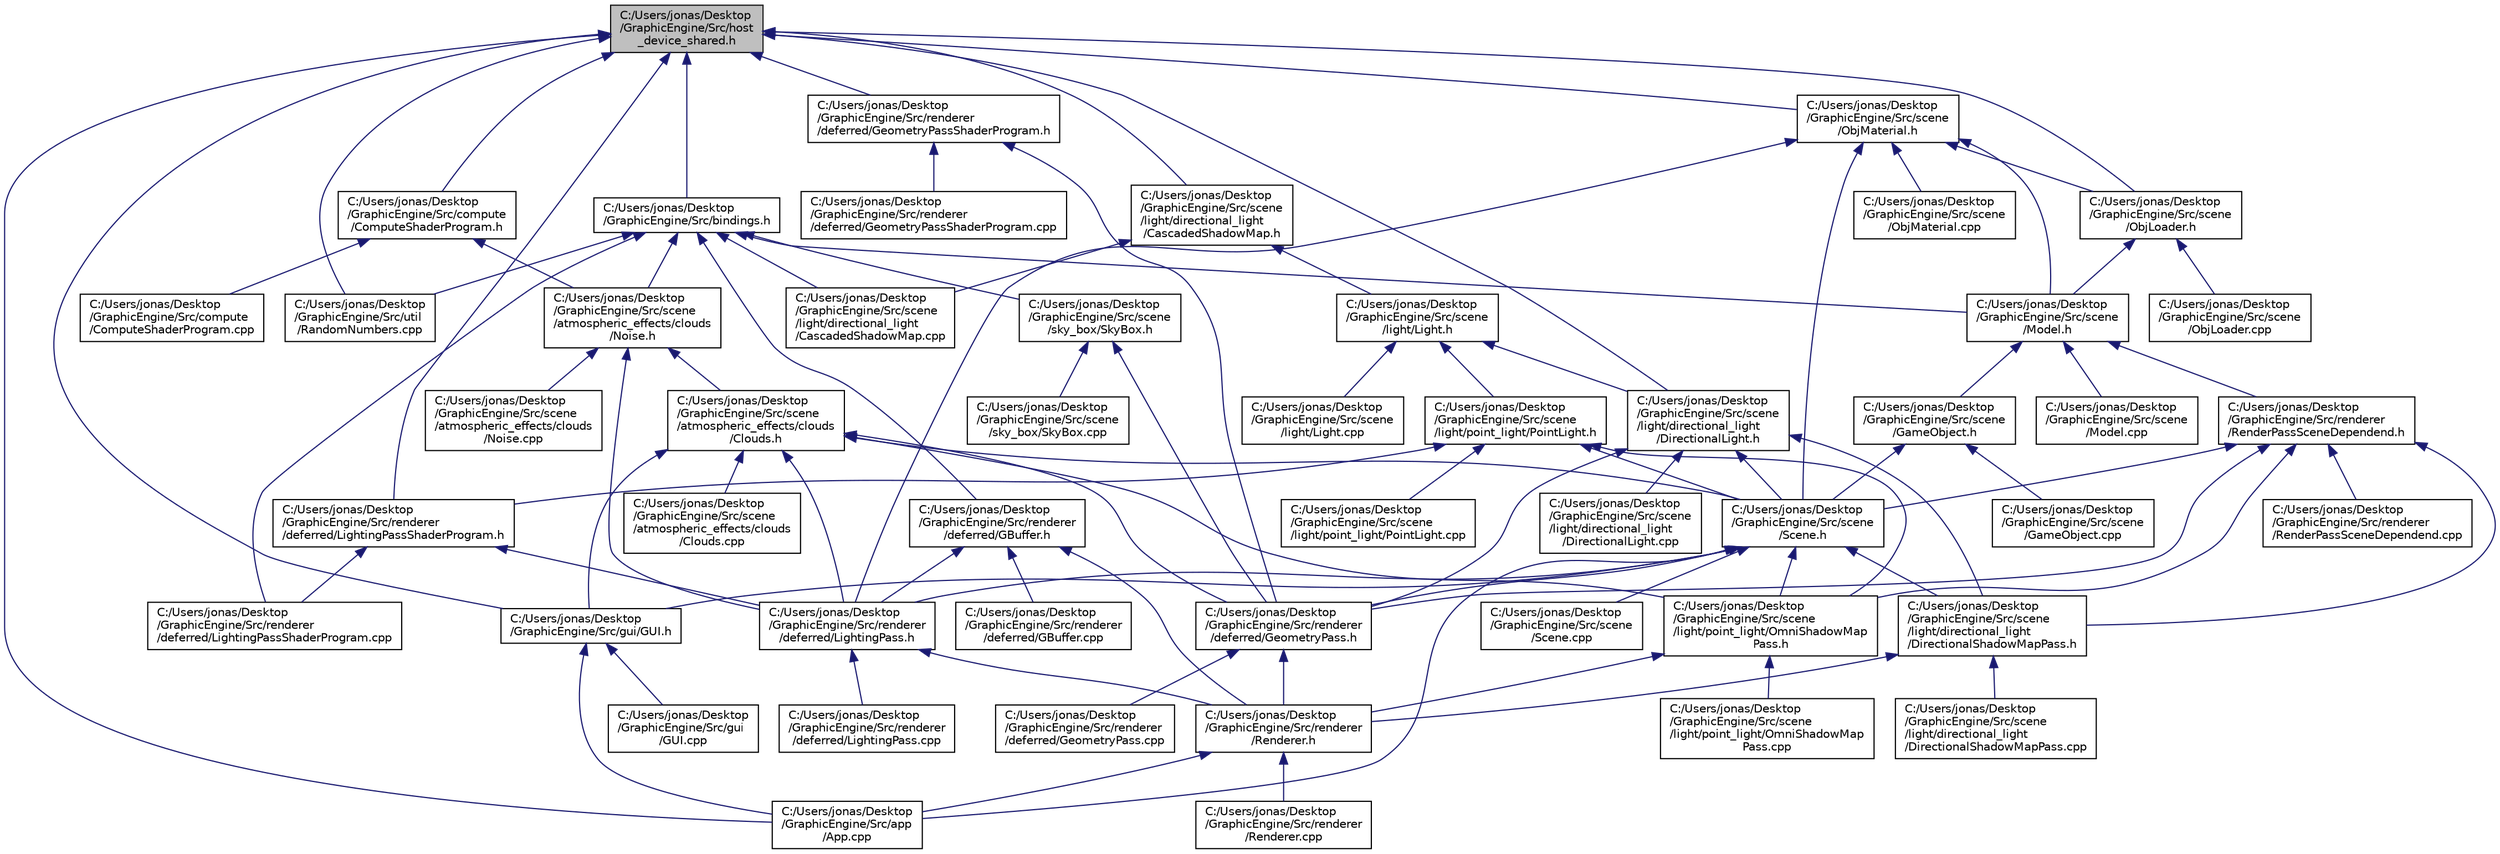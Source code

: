 digraph "C:/Users/jonas/Desktop/GraphicEngine/Src/host_device_shared.h"
{
 // INTERACTIVE_SVG=YES
 // LATEX_PDF_SIZE
  bgcolor="transparent";
  edge [fontname="Helvetica",fontsize="10",labelfontname="Helvetica",labelfontsize="10"];
  node [fontname="Helvetica",fontsize="10",shape=record];
  Node1 [label="C:/Users/jonas/Desktop\l/GraphicEngine/Src/host\l_device_shared.h",height=0.2,width=0.4,color="black", fillcolor="grey75", style="filled", fontcolor="black",tooltip=" "];
  Node1 -> Node2 [dir="back",color="midnightblue",fontsize="10",style="solid",fontname="Helvetica"];
  Node2 [label="C:/Users/jonas/Desktop\l/GraphicEngine/Src/app\l/App.cpp",height=0.2,width=0.4,color="black",URL="$dc/db4/_app_8cpp.html",tooltip=" "];
  Node1 -> Node3 [dir="back",color="midnightblue",fontsize="10",style="solid",fontname="Helvetica"];
  Node3 [label="C:/Users/jonas/Desktop\l/GraphicEngine/Src/bindings.h",height=0.2,width=0.4,color="black",URL="$dc/d49/bindings_8h.html",tooltip=" "];
  Node3 -> Node4 [dir="back",color="midnightblue",fontsize="10",style="solid",fontname="Helvetica"];
  Node4 [label="C:/Users/jonas/Desktop\l/GraphicEngine/Src/renderer\l/deferred/GBuffer.h",height=0.2,width=0.4,color="black",URL="$dd/d0e/_g_buffer_8h.html",tooltip=" "];
  Node4 -> Node5 [dir="back",color="midnightblue",fontsize="10",style="solid",fontname="Helvetica"];
  Node5 [label="C:/Users/jonas/Desktop\l/GraphicEngine/Src/renderer\l/Renderer.h",height=0.2,width=0.4,color="black",URL="$d3/da0/_renderer_8h.html",tooltip=" "];
  Node5 -> Node2 [dir="back",color="midnightblue",fontsize="10",style="solid",fontname="Helvetica"];
  Node5 -> Node6 [dir="back",color="midnightblue",fontsize="10",style="solid",fontname="Helvetica"];
  Node6 [label="C:/Users/jonas/Desktop\l/GraphicEngine/Src/renderer\l/Renderer.cpp",height=0.2,width=0.4,color="black",URL="$da/d84/_renderer_8cpp.html",tooltip=" "];
  Node4 -> Node7 [dir="back",color="midnightblue",fontsize="10",style="solid",fontname="Helvetica"];
  Node7 [label="C:/Users/jonas/Desktop\l/GraphicEngine/Src/renderer\l/deferred/GBuffer.cpp",height=0.2,width=0.4,color="black",URL="$db/dc8/_g_buffer_8cpp.html",tooltip=" "];
  Node4 -> Node8 [dir="back",color="midnightblue",fontsize="10",style="solid",fontname="Helvetica"];
  Node8 [label="C:/Users/jonas/Desktop\l/GraphicEngine/Src/renderer\l/deferred/LightingPass.h",height=0.2,width=0.4,color="black",URL="$df/d86/_lighting_pass_8h.html",tooltip=" "];
  Node8 -> Node5 [dir="back",color="midnightblue",fontsize="10",style="solid",fontname="Helvetica"];
  Node8 -> Node9 [dir="back",color="midnightblue",fontsize="10",style="solid",fontname="Helvetica"];
  Node9 [label="C:/Users/jonas/Desktop\l/GraphicEngine/Src/renderer\l/deferred/LightingPass.cpp",height=0.2,width=0.4,color="black",URL="$d4/dbf/_lighting_pass_8cpp.html",tooltip=" "];
  Node3 -> Node10 [dir="back",color="midnightblue",fontsize="10",style="solid",fontname="Helvetica"];
  Node10 [label="C:/Users/jonas/Desktop\l/GraphicEngine/Src/renderer\l/deferred/LightingPassShaderProgram.cpp",height=0.2,width=0.4,color="black",URL="$d4/d65/_lighting_pass_shader_program_8cpp.html",tooltip=" "];
  Node3 -> Node11 [dir="back",color="midnightblue",fontsize="10",style="solid",fontname="Helvetica"];
  Node11 [label="C:/Users/jonas/Desktop\l/GraphicEngine/Src/scene\l/Model.h",height=0.2,width=0.4,color="black",URL="$da/ded/_model_8h.html",tooltip=" "];
  Node11 -> Node12 [dir="back",color="midnightblue",fontsize="10",style="solid",fontname="Helvetica"];
  Node12 [label="C:/Users/jonas/Desktop\l/GraphicEngine/Src/renderer\l/RenderPassSceneDependend.h",height=0.2,width=0.4,color="black",URL="$df/d51/_render_pass_scene_dependend_8h.html",tooltip=" "];
  Node12 -> Node13 [dir="back",color="midnightblue",fontsize="10",style="solid",fontname="Helvetica"];
  Node13 [label="C:/Users/jonas/Desktop\l/GraphicEngine/Src/renderer\l/RenderPassSceneDependend.cpp",height=0.2,width=0.4,color="black",URL="$dd/d34/_render_pass_scene_dependend_8cpp.html",tooltip=" "];
  Node12 -> Node14 [dir="back",color="midnightblue",fontsize="10",style="solid",fontname="Helvetica"];
  Node14 [label="C:/Users/jonas/Desktop\l/GraphicEngine/Src/renderer\l/deferred/GeometryPass.h",height=0.2,width=0.4,color="black",URL="$d4/d51/_geometry_pass_8h.html",tooltip=" "];
  Node14 -> Node5 [dir="back",color="midnightblue",fontsize="10",style="solid",fontname="Helvetica"];
  Node14 -> Node15 [dir="back",color="midnightblue",fontsize="10",style="solid",fontname="Helvetica"];
  Node15 [label="C:/Users/jonas/Desktop\l/GraphicEngine/Src/renderer\l/deferred/GeometryPass.cpp",height=0.2,width=0.4,color="black",URL="$dc/d81/_geometry_pass_8cpp.html",tooltip=" "];
  Node12 -> Node16 [dir="back",color="midnightblue",fontsize="10",style="solid",fontname="Helvetica"];
  Node16 [label="C:/Users/jonas/Desktop\l/GraphicEngine/Src/scene\l/Scene.h",height=0.2,width=0.4,color="black",URL="$de/d56/_scene_8h.html",tooltip=" "];
  Node16 -> Node2 [dir="back",color="midnightblue",fontsize="10",style="solid",fontname="Helvetica"];
  Node16 -> Node17 [dir="back",color="midnightblue",fontsize="10",style="solid",fontname="Helvetica"];
  Node17 [label="C:/Users/jonas/Desktop\l/GraphicEngine/Src/gui/GUI.h",height=0.2,width=0.4,color="black",URL="$da/d5d/_g_u_i_8h.html",tooltip=" "];
  Node17 -> Node2 [dir="back",color="midnightblue",fontsize="10",style="solid",fontname="Helvetica"];
  Node17 -> Node18 [dir="back",color="midnightblue",fontsize="10",style="solid",fontname="Helvetica"];
  Node18 [label="C:/Users/jonas/Desktop\l/GraphicEngine/Src/gui\l/GUI.cpp",height=0.2,width=0.4,color="black",URL="$d3/d27/_g_u_i_8cpp.html",tooltip=" "];
  Node16 -> Node14 [dir="back",color="midnightblue",fontsize="10",style="solid",fontname="Helvetica"];
  Node16 -> Node8 [dir="back",color="midnightblue",fontsize="10",style="solid",fontname="Helvetica"];
  Node16 -> Node19 [dir="back",color="midnightblue",fontsize="10",style="solid",fontname="Helvetica"];
  Node19 [label="C:/Users/jonas/Desktop\l/GraphicEngine/Src/scene\l/Scene.cpp",height=0.2,width=0.4,color="black",URL="$d9/d44/_scene_8cpp.html",tooltip=" "];
  Node16 -> Node20 [dir="back",color="midnightblue",fontsize="10",style="solid",fontname="Helvetica"];
  Node20 [label="C:/Users/jonas/Desktop\l/GraphicEngine/Src/scene\l/light/directional_light\l/DirectionalShadowMapPass.h",height=0.2,width=0.4,color="black",URL="$d0/d7a/_directional_shadow_map_pass_8h.html",tooltip=" "];
  Node20 -> Node5 [dir="back",color="midnightblue",fontsize="10",style="solid",fontname="Helvetica"];
  Node20 -> Node21 [dir="back",color="midnightblue",fontsize="10",style="solid",fontname="Helvetica"];
  Node21 [label="C:/Users/jonas/Desktop\l/GraphicEngine/Src/scene\l/light/directional_light\l/DirectionalShadowMapPass.cpp",height=0.2,width=0.4,color="black",URL="$dd/d62/_directional_shadow_map_pass_8cpp.html",tooltip=" "];
  Node16 -> Node22 [dir="back",color="midnightblue",fontsize="10",style="solid",fontname="Helvetica"];
  Node22 [label="C:/Users/jonas/Desktop\l/GraphicEngine/Src/scene\l/light/point_light/OmniShadowMap\lPass.h",height=0.2,width=0.4,color="black",URL="$de/d75/_omni_shadow_map_pass_8h.html",tooltip=" "];
  Node22 -> Node5 [dir="back",color="midnightblue",fontsize="10",style="solid",fontname="Helvetica"];
  Node22 -> Node23 [dir="back",color="midnightblue",fontsize="10",style="solid",fontname="Helvetica"];
  Node23 [label="C:/Users/jonas/Desktop\l/GraphicEngine/Src/scene\l/light/point_light/OmniShadowMap\lPass.cpp",height=0.2,width=0.4,color="black",URL="$d7/d9f/_omni_shadow_map_pass_8cpp.html",tooltip=" "];
  Node12 -> Node20 [dir="back",color="midnightblue",fontsize="10",style="solid",fontname="Helvetica"];
  Node12 -> Node22 [dir="back",color="midnightblue",fontsize="10",style="solid",fontname="Helvetica"];
  Node11 -> Node24 [dir="back",color="midnightblue",fontsize="10",style="solid",fontname="Helvetica"];
  Node24 [label="C:/Users/jonas/Desktop\l/GraphicEngine/Src/scene\l/GameObject.h",height=0.2,width=0.4,color="black",URL="$df/d91/_game_object_8h.html",tooltip=" "];
  Node24 -> Node25 [dir="back",color="midnightblue",fontsize="10",style="solid",fontname="Helvetica"];
  Node25 [label="C:/Users/jonas/Desktop\l/GraphicEngine/Src/scene\l/GameObject.cpp",height=0.2,width=0.4,color="black",URL="$d3/df6/_game_object_8cpp.html",tooltip=" "];
  Node24 -> Node16 [dir="back",color="midnightblue",fontsize="10",style="solid",fontname="Helvetica"];
  Node11 -> Node26 [dir="back",color="midnightblue",fontsize="10",style="solid",fontname="Helvetica"];
  Node26 [label="C:/Users/jonas/Desktop\l/GraphicEngine/Src/scene\l/Model.cpp",height=0.2,width=0.4,color="black",URL="$d2/d31/_model_8cpp.html",tooltip=" "];
  Node3 -> Node27 [dir="back",color="midnightblue",fontsize="10",style="solid",fontname="Helvetica"];
  Node27 [label="C:/Users/jonas/Desktop\l/GraphicEngine/Src/scene\l/atmospheric_effects/clouds\l/Noise.h",height=0.2,width=0.4,color="black",URL="$d0/dde/_noise_8h.html",tooltip=" "];
  Node27 -> Node8 [dir="back",color="midnightblue",fontsize="10",style="solid",fontname="Helvetica"];
  Node27 -> Node28 [dir="back",color="midnightblue",fontsize="10",style="solid",fontname="Helvetica"];
  Node28 [label="C:/Users/jonas/Desktop\l/GraphicEngine/Src/scene\l/atmospheric_effects/clouds\l/Clouds.h",height=0.2,width=0.4,color="black",URL="$da/d3e/_clouds_8h.html",tooltip=" "];
  Node28 -> Node17 [dir="back",color="midnightblue",fontsize="10",style="solid",fontname="Helvetica"];
  Node28 -> Node14 [dir="back",color="midnightblue",fontsize="10",style="solid",fontname="Helvetica"];
  Node28 -> Node8 [dir="back",color="midnightblue",fontsize="10",style="solid",fontname="Helvetica"];
  Node28 -> Node16 [dir="back",color="midnightblue",fontsize="10",style="solid",fontname="Helvetica"];
  Node28 -> Node29 [dir="back",color="midnightblue",fontsize="10",style="solid",fontname="Helvetica"];
  Node29 [label="C:/Users/jonas/Desktop\l/GraphicEngine/Src/scene\l/atmospheric_effects/clouds\l/Clouds.cpp",height=0.2,width=0.4,color="black",URL="$d0/d50/_clouds_8cpp.html",tooltip=" "];
  Node28 -> Node22 [dir="back",color="midnightblue",fontsize="10",style="solid",fontname="Helvetica"];
  Node27 -> Node30 [dir="back",color="midnightblue",fontsize="10",style="solid",fontname="Helvetica"];
  Node30 [label="C:/Users/jonas/Desktop\l/GraphicEngine/Src/scene\l/atmospheric_effects/clouds\l/Noise.cpp",height=0.2,width=0.4,color="black",URL="$d5/d23/_noise_8cpp.html",tooltip=" "];
  Node3 -> Node31 [dir="back",color="midnightblue",fontsize="10",style="solid",fontname="Helvetica"];
  Node31 [label="C:/Users/jonas/Desktop\l/GraphicEngine/Src/scene\l/light/directional_light\l/CascadedShadowMap.cpp",height=0.2,width=0.4,color="black",URL="$de/d6a/_cascaded_shadow_map_8cpp.html",tooltip=" "];
  Node3 -> Node32 [dir="back",color="midnightblue",fontsize="10",style="solid",fontname="Helvetica"];
  Node32 [label="C:/Users/jonas/Desktop\l/GraphicEngine/Src/scene\l/sky_box/SkyBox.h",height=0.2,width=0.4,color="black",URL="$d9/da1/_sky_box_8h.html",tooltip=" "];
  Node32 -> Node14 [dir="back",color="midnightblue",fontsize="10",style="solid",fontname="Helvetica"];
  Node32 -> Node33 [dir="back",color="midnightblue",fontsize="10",style="solid",fontname="Helvetica"];
  Node33 [label="C:/Users/jonas/Desktop\l/GraphicEngine/Src/scene\l/sky_box/SkyBox.cpp",height=0.2,width=0.4,color="black",URL="$d6/dff/_sky_box_8cpp.html",tooltip=" "];
  Node3 -> Node34 [dir="back",color="midnightblue",fontsize="10",style="solid",fontname="Helvetica"];
  Node34 [label="C:/Users/jonas/Desktop\l/GraphicEngine/Src/util\l/RandomNumbers.cpp",height=0.2,width=0.4,color="black",URL="$d7/da3/_random_numbers_8cpp.html",tooltip=" "];
  Node1 -> Node35 [dir="back",color="midnightblue",fontsize="10",style="solid",fontname="Helvetica"];
  Node35 [label="C:/Users/jonas/Desktop\l/GraphicEngine/Src/compute\l/ComputeShaderProgram.h",height=0.2,width=0.4,color="black",URL="$dc/d3c/_compute_shader_program_8h.html",tooltip=" "];
  Node35 -> Node36 [dir="back",color="midnightblue",fontsize="10",style="solid",fontname="Helvetica"];
  Node36 [label="C:/Users/jonas/Desktop\l/GraphicEngine/Src/compute\l/ComputeShaderProgram.cpp",height=0.2,width=0.4,color="black",URL="$dd/dd2/_compute_shader_program_8cpp.html",tooltip=" "];
  Node35 -> Node27 [dir="back",color="midnightblue",fontsize="10",style="solid",fontname="Helvetica"];
  Node1 -> Node17 [dir="back",color="midnightblue",fontsize="10",style="solid",fontname="Helvetica"];
  Node1 -> Node37 [dir="back",color="midnightblue",fontsize="10",style="solid",fontname="Helvetica"];
  Node37 [label="C:/Users/jonas/Desktop\l/GraphicEngine/Src/renderer\l/deferred/GeometryPassShaderProgram.h",height=0.2,width=0.4,color="black",URL="$db/dba/_geometry_pass_shader_program_8h.html",tooltip=" "];
  Node37 -> Node14 [dir="back",color="midnightblue",fontsize="10",style="solid",fontname="Helvetica"];
  Node37 -> Node38 [dir="back",color="midnightblue",fontsize="10",style="solid",fontname="Helvetica"];
  Node38 [label="C:/Users/jonas/Desktop\l/GraphicEngine/Src/renderer\l/deferred/GeometryPassShaderProgram.cpp",height=0.2,width=0.4,color="black",URL="$d7/d4c/_geometry_pass_shader_program_8cpp.html",tooltip=" "];
  Node1 -> Node39 [dir="back",color="midnightblue",fontsize="10",style="solid",fontname="Helvetica"];
  Node39 [label="C:/Users/jonas/Desktop\l/GraphicEngine/Src/renderer\l/deferred/LightingPassShaderProgram.h",height=0.2,width=0.4,color="black",URL="$d1/def/_lighting_pass_shader_program_8h.html",tooltip=" "];
  Node39 -> Node8 [dir="back",color="midnightblue",fontsize="10",style="solid",fontname="Helvetica"];
  Node39 -> Node10 [dir="back",color="midnightblue",fontsize="10",style="solid",fontname="Helvetica"];
  Node1 -> Node40 [dir="back",color="midnightblue",fontsize="10",style="solid",fontname="Helvetica"];
  Node40 [label="C:/Users/jonas/Desktop\l/GraphicEngine/Src/scene\l/ObjLoader.h",height=0.2,width=0.4,color="black",URL="$d4/d6c/_obj_loader_8h.html",tooltip=" "];
  Node40 -> Node11 [dir="back",color="midnightblue",fontsize="10",style="solid",fontname="Helvetica"];
  Node40 -> Node41 [dir="back",color="midnightblue",fontsize="10",style="solid",fontname="Helvetica"];
  Node41 [label="C:/Users/jonas/Desktop\l/GraphicEngine/Src/scene\l/ObjLoader.cpp",height=0.2,width=0.4,color="black",URL="$dd/dbc/_obj_loader_8cpp.html",tooltip=" "];
  Node1 -> Node42 [dir="back",color="midnightblue",fontsize="10",style="solid",fontname="Helvetica"];
  Node42 [label="C:/Users/jonas/Desktop\l/GraphicEngine/Src/scene\l/ObjMaterial.h",height=0.2,width=0.4,color="black",URL="$d3/d42/_obj_material_8h.html",tooltip=" "];
  Node42 -> Node8 [dir="back",color="midnightblue",fontsize="10",style="solid",fontname="Helvetica"];
  Node42 -> Node11 [dir="back",color="midnightblue",fontsize="10",style="solid",fontname="Helvetica"];
  Node42 -> Node40 [dir="back",color="midnightblue",fontsize="10",style="solid",fontname="Helvetica"];
  Node42 -> Node43 [dir="back",color="midnightblue",fontsize="10",style="solid",fontname="Helvetica"];
  Node43 [label="C:/Users/jonas/Desktop\l/GraphicEngine/Src/scene\l/ObjMaterial.cpp",height=0.2,width=0.4,color="black",URL="$df/d3f/_obj_material_8cpp.html",tooltip=" "];
  Node42 -> Node16 [dir="back",color="midnightblue",fontsize="10",style="solid",fontname="Helvetica"];
  Node1 -> Node44 [dir="back",color="midnightblue",fontsize="10",style="solid",fontname="Helvetica"];
  Node44 [label="C:/Users/jonas/Desktop\l/GraphicEngine/Src/scene\l/light/directional_light\l/CascadedShadowMap.h",height=0.2,width=0.4,color="black",URL="$dc/d9d/_cascaded_shadow_map_8h.html",tooltip=" "];
  Node44 -> Node45 [dir="back",color="midnightblue",fontsize="10",style="solid",fontname="Helvetica"];
  Node45 [label="C:/Users/jonas/Desktop\l/GraphicEngine/Src/scene\l/light/Light.h",height=0.2,width=0.4,color="black",URL="$d2/d46/_light_8h.html",tooltip=" "];
  Node45 -> Node46 [dir="back",color="midnightblue",fontsize="10",style="solid",fontname="Helvetica"];
  Node46 [label="C:/Users/jonas/Desktop\l/GraphicEngine/Src/scene\l/light/Light.cpp",height=0.2,width=0.4,color="black",URL="$d5/d56/_light_8cpp.html",tooltip=" "];
  Node45 -> Node47 [dir="back",color="midnightblue",fontsize="10",style="solid",fontname="Helvetica"];
  Node47 [label="C:/Users/jonas/Desktop\l/GraphicEngine/Src/scene\l/light/directional_light\l/DirectionalLight.h",height=0.2,width=0.4,color="black",URL="$da/d51/_directional_light_8h.html",tooltip=" "];
  Node47 -> Node14 [dir="back",color="midnightblue",fontsize="10",style="solid",fontname="Helvetica"];
  Node47 -> Node16 [dir="back",color="midnightblue",fontsize="10",style="solid",fontname="Helvetica"];
  Node47 -> Node48 [dir="back",color="midnightblue",fontsize="10",style="solid",fontname="Helvetica"];
  Node48 [label="C:/Users/jonas/Desktop\l/GraphicEngine/Src/scene\l/light/directional_light\l/DirectionalLight.cpp",height=0.2,width=0.4,color="black",URL="$dc/dc6/_directional_light_8cpp.html",tooltip=" "];
  Node47 -> Node20 [dir="back",color="midnightblue",fontsize="10",style="solid",fontname="Helvetica"];
  Node45 -> Node49 [dir="back",color="midnightblue",fontsize="10",style="solid",fontname="Helvetica"];
  Node49 [label="C:/Users/jonas/Desktop\l/GraphicEngine/Src/scene\l/light/point_light/PointLight.h",height=0.2,width=0.4,color="black",URL="$df/dcc/_point_light_8h.html",tooltip=" "];
  Node49 -> Node39 [dir="back",color="midnightblue",fontsize="10",style="solid",fontname="Helvetica"];
  Node49 -> Node16 [dir="back",color="midnightblue",fontsize="10",style="solid",fontname="Helvetica"];
  Node49 -> Node22 [dir="back",color="midnightblue",fontsize="10",style="solid",fontname="Helvetica"];
  Node49 -> Node50 [dir="back",color="midnightblue",fontsize="10",style="solid",fontname="Helvetica"];
  Node50 [label="C:/Users/jonas/Desktop\l/GraphicEngine/Src/scene\l/light/point_light/PointLight.cpp",height=0.2,width=0.4,color="black",URL="$db/d40/_point_light_8cpp.html",tooltip=" "];
  Node44 -> Node31 [dir="back",color="midnightblue",fontsize="10",style="solid",fontname="Helvetica"];
  Node1 -> Node47 [dir="back",color="midnightblue",fontsize="10",style="solid",fontname="Helvetica"];
  Node1 -> Node34 [dir="back",color="midnightblue",fontsize="10",style="solid",fontname="Helvetica"];
}
